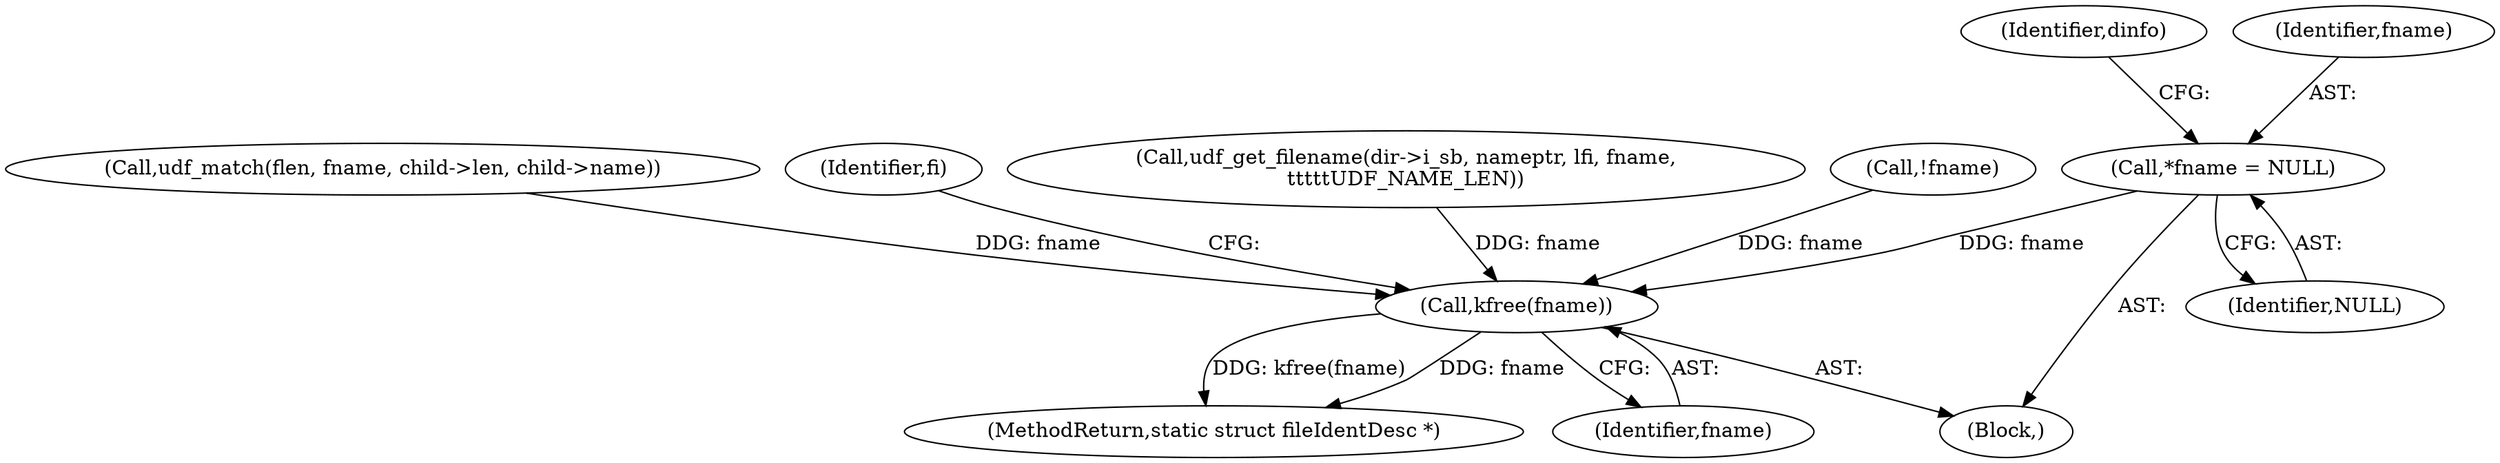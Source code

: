 digraph "0_linux_0e5cc9a40ada6046e6bc3bdfcd0c0d7e4b706b14_0@pointer" {
"1000115" [label="(Call,*fname = NULL)"];
"1000507" [label="(Call,kfree(fname))"];
"1000511" [label="(MethodReturn,static struct fileIdentDesc *)"];
"1000472" [label="(Call,udf_match(flen, fname, child->len, child->name))"];
"1000507" [label="(Call,kfree(fname))"];
"1000508" [label="(Identifier,fname)"];
"1000510" [label="(Identifier,fi)"];
"1000128" [label="(Identifier,dinfo)"];
"1000116" [label="(Identifier,fname)"];
"1000461" [label="(Call,udf_get_filename(dir->i_sb, nameptr, lfi, fname,\n\t\t\t\t\tUDF_NAME_LEN))"];
"1000106" [label="(Block,)"];
"1000298" [label="(Call,!fname)"];
"1000115" [label="(Call,*fname = NULL)"];
"1000117" [label="(Identifier,NULL)"];
"1000115" -> "1000106"  [label="AST: "];
"1000115" -> "1000117"  [label="CFG: "];
"1000116" -> "1000115"  [label="AST: "];
"1000117" -> "1000115"  [label="AST: "];
"1000128" -> "1000115"  [label="CFG: "];
"1000115" -> "1000507"  [label="DDG: fname"];
"1000507" -> "1000106"  [label="AST: "];
"1000507" -> "1000508"  [label="CFG: "];
"1000508" -> "1000507"  [label="AST: "];
"1000510" -> "1000507"  [label="CFG: "];
"1000507" -> "1000511"  [label="DDG: kfree(fname)"];
"1000507" -> "1000511"  [label="DDG: fname"];
"1000298" -> "1000507"  [label="DDG: fname"];
"1000461" -> "1000507"  [label="DDG: fname"];
"1000472" -> "1000507"  [label="DDG: fname"];
}

